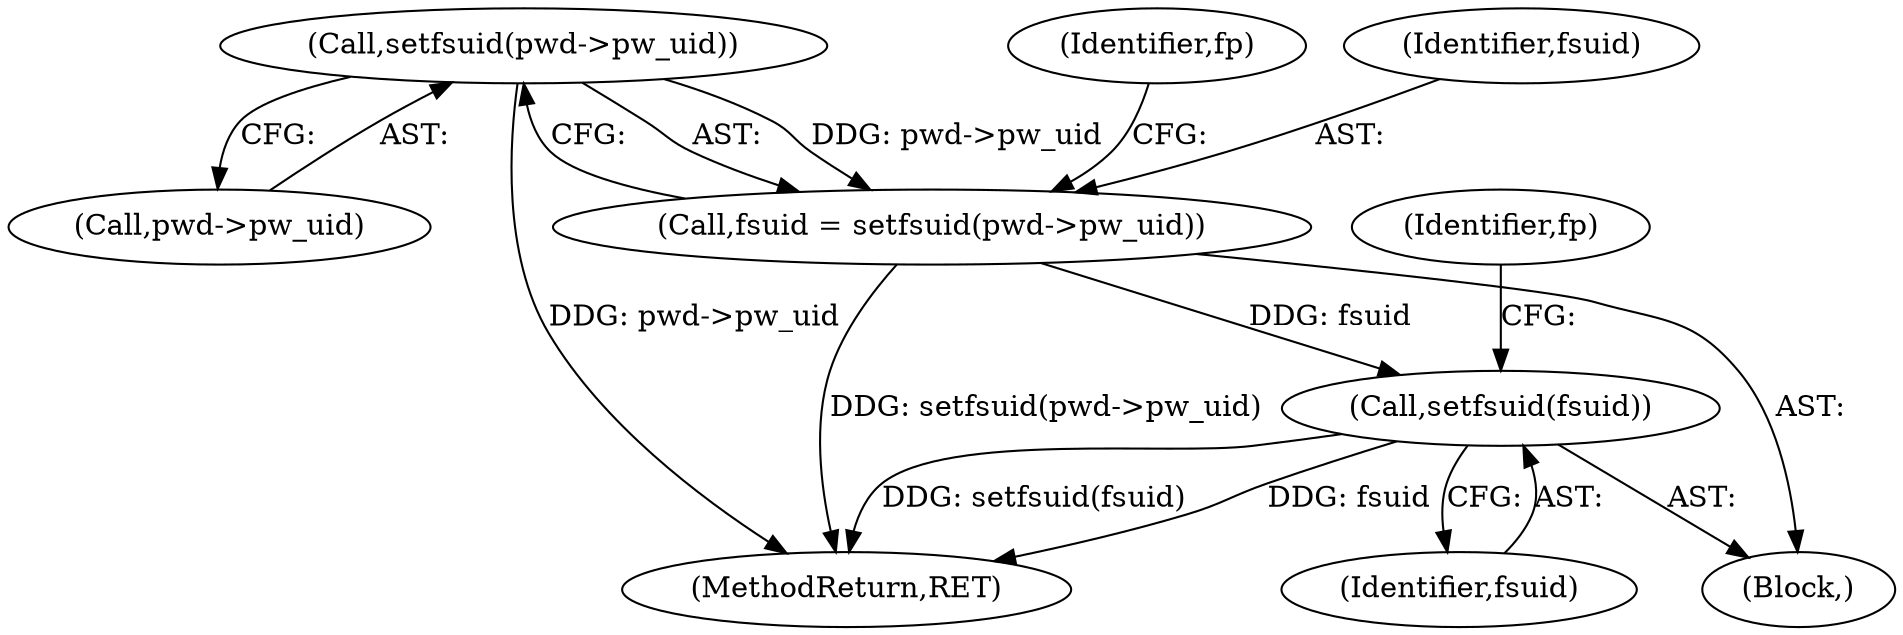 digraph "0_altlinux_ffe7058c70253d574b1963c7c93002bd410fddc9@pointer" {
"1000175" [label="(Call,setfsuid(pwd->pw_uid))"];
"1000173" [label="(Call,fsuid = setfsuid(pwd->pw_uid))"];
"1000187" [label="(Call,setfsuid(fsuid))"];
"1000180" [label="(Identifier,fp)"];
"1000176" [label="(Call,pwd->pw_uid)"];
"1000188" [label="(Identifier,fsuid)"];
"1000175" [label="(Call,setfsuid(pwd->pw_uid))"];
"1000111" [label="(Block,)"];
"1000174" [label="(Identifier,fsuid)"];
"1000187" [label="(Call,setfsuid(fsuid))"];
"1000173" [label="(Call,fsuid = setfsuid(pwd->pw_uid))"];
"1000191" [label="(Identifier,fp)"];
"1000254" [label="(MethodReturn,RET)"];
"1000175" -> "1000173"  [label="AST: "];
"1000175" -> "1000176"  [label="CFG: "];
"1000176" -> "1000175"  [label="AST: "];
"1000173" -> "1000175"  [label="CFG: "];
"1000175" -> "1000254"  [label="DDG: pwd->pw_uid"];
"1000175" -> "1000173"  [label="DDG: pwd->pw_uid"];
"1000173" -> "1000111"  [label="AST: "];
"1000174" -> "1000173"  [label="AST: "];
"1000180" -> "1000173"  [label="CFG: "];
"1000173" -> "1000254"  [label="DDG: setfsuid(pwd->pw_uid)"];
"1000173" -> "1000187"  [label="DDG: fsuid"];
"1000187" -> "1000111"  [label="AST: "];
"1000187" -> "1000188"  [label="CFG: "];
"1000188" -> "1000187"  [label="AST: "];
"1000191" -> "1000187"  [label="CFG: "];
"1000187" -> "1000254"  [label="DDG: setfsuid(fsuid)"];
"1000187" -> "1000254"  [label="DDG: fsuid"];
}
